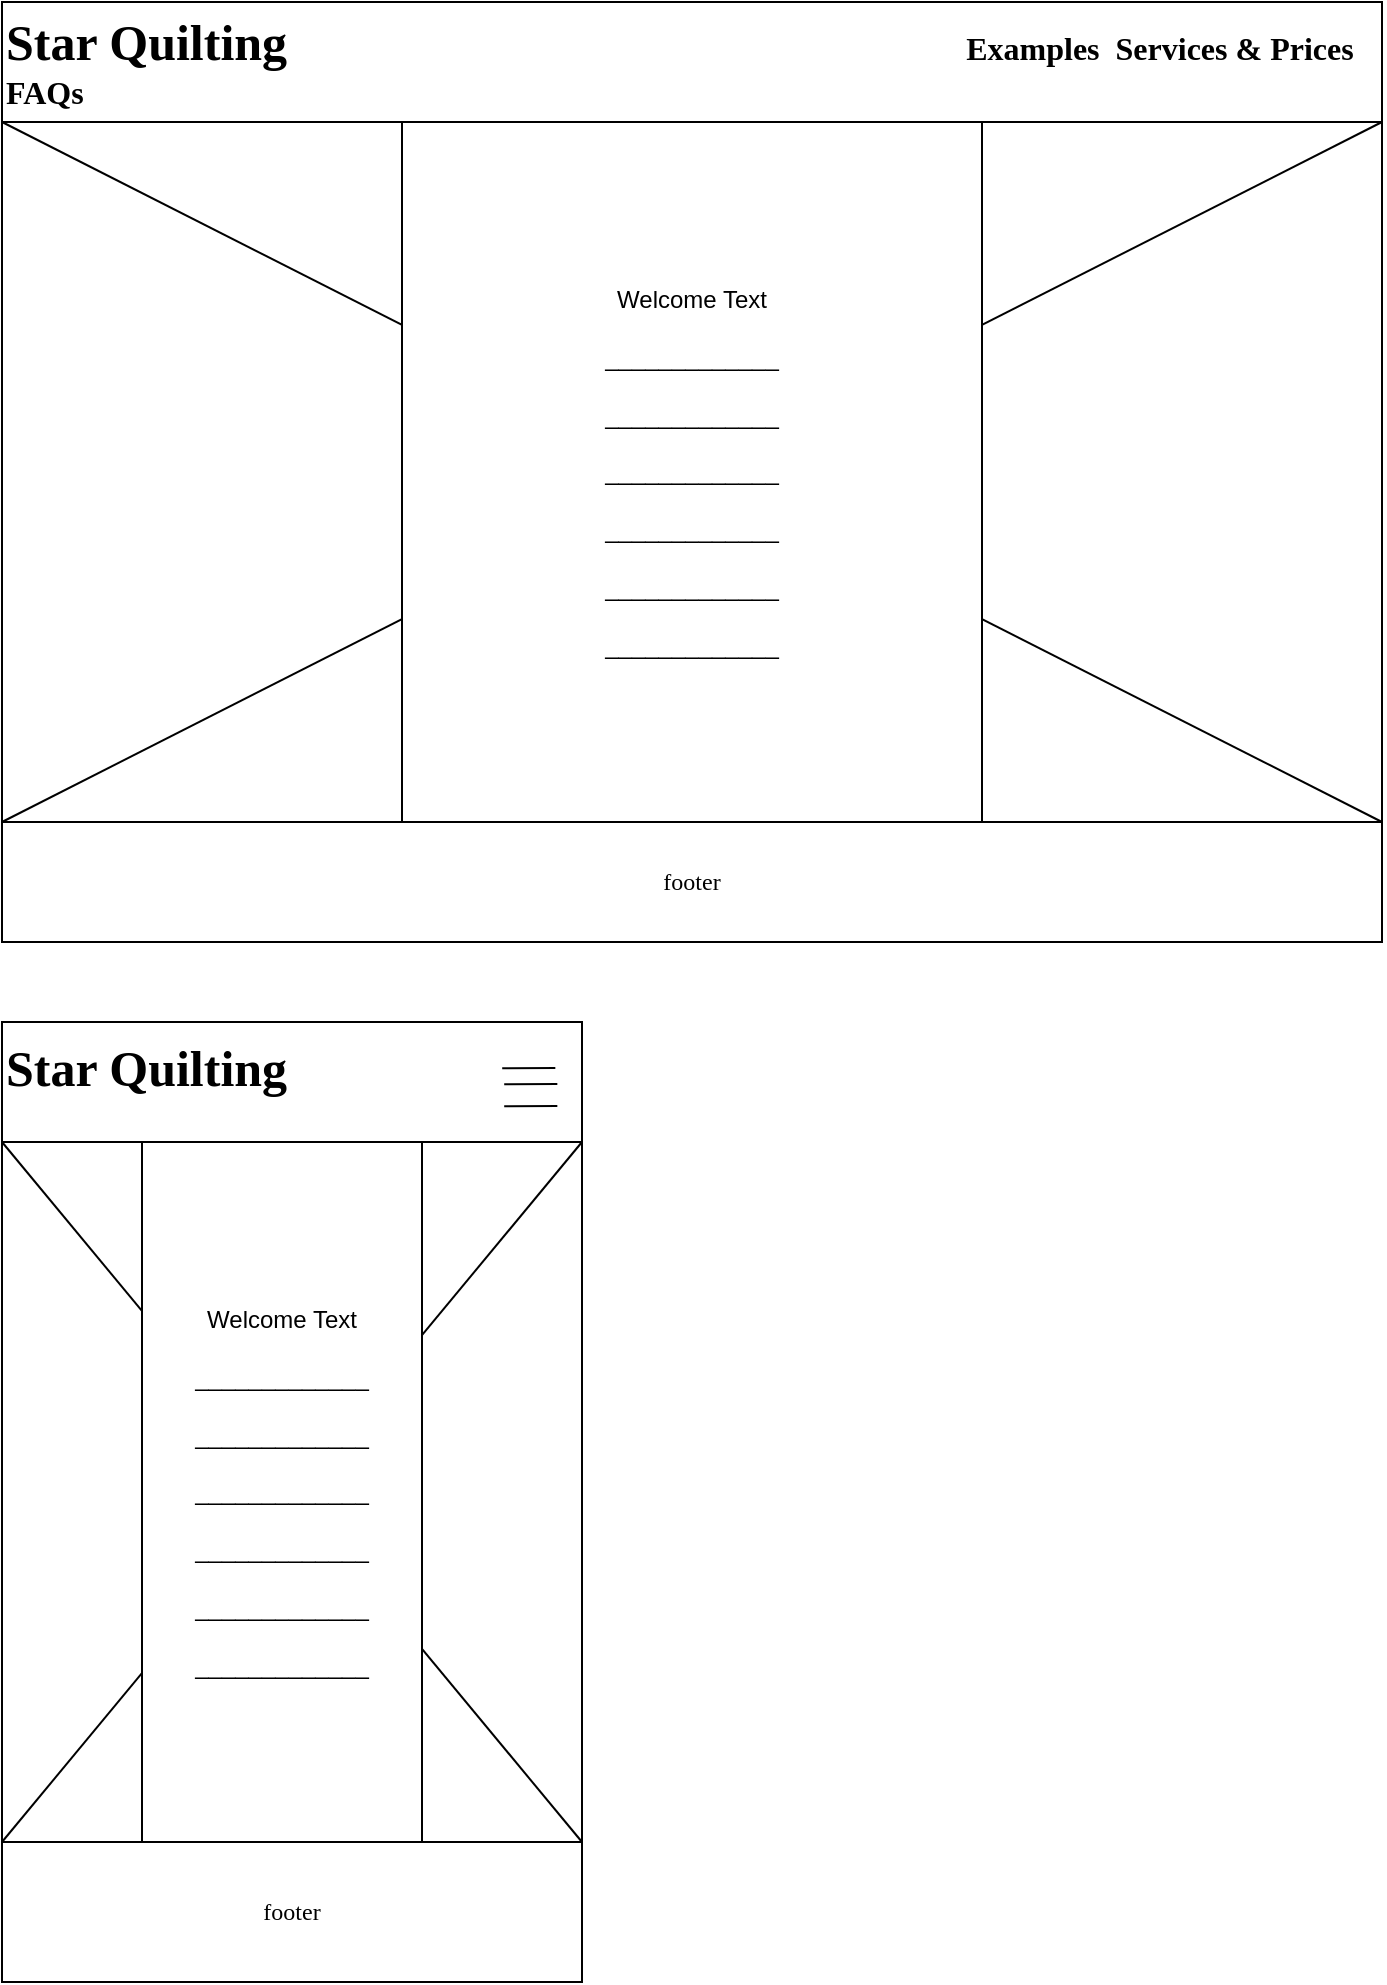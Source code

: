 <mxfile version="26.1.1">
  <diagram name="Page-1" id="3znvp0kV9uD54waKsmK7">
    <mxGraphModel dx="1434" dy="819" grid="1" gridSize="10" guides="1" tooltips="1" connect="1" arrows="1" fold="1" page="1" pageScale="1" pageWidth="850" pageHeight="1100" math="0" shadow="0">
      <root>
        <mxCell id="0" />
        <mxCell id="1" parent="0" />
        <mxCell id="z06ajJAX9lodbt0FoSjz-1" value="&lt;div style=&quot;&quot;&gt;&lt;span style=&quot;font-size: 25px;&quot;&gt;&lt;b&gt;&lt;font face=&quot;Shadows Into Light&quot;&gt;Star Quilting&lt;/font&gt;&lt;/b&gt;&lt;/span&gt;&lt;span style=&quot;background-color: transparent; color: light-dark(rgb(0, 0, 0), rgb(255, 255, 255)); white-space: pre;&quot;&gt;&#x9;&lt;/span&gt;&lt;span style=&quot;background-color: transparent; color: light-dark(rgb(0, 0, 0), rgb(255, 255, 255)); white-space: pre;&quot;&gt;&#x9;&lt;/span&gt;&lt;span style=&quot;background-color: transparent; color: light-dark(rgb(0, 0, 0), rgb(255, 255, 255)); white-space: pre;&quot;&gt;&#x9;&lt;/span&gt;&lt;span style=&quot;background-color: transparent; color: light-dark(rgb(0, 0, 0), rgb(255, 255, 255)); white-space: pre;&quot;&gt;&#x9;&lt;/span&gt;&lt;span style=&quot;background-color: transparent; color: light-dark(rgb(0, 0, 0), rgb(255, 255, 255)); white-space: pre;&quot;&gt;&#x9;&lt;/span&gt;&lt;span style=&quot;background-color: transparent; color: light-dark(rgb(0, 0, 0), rgb(255, 255, 255)); white-space: pre;&quot;&gt;&#x9;&lt;/span&gt;&lt;span style=&quot;background-color: transparent; color: light-dark(rgb(0, 0, 0), rgb(255, 255, 255)); white-space: pre;&quot;&gt;&#x9;&lt;/span&gt;&lt;span style=&quot;background-color: transparent; color: light-dark(rgb(0, 0, 0), rgb(255, 255, 255)); white-space: pre;&quot;&gt;&#x9;&lt;/span&gt;&lt;span style=&quot;background-color: transparent; color: light-dark(rgb(0, 0, 0), rgb(255, 255, 255)); white-space: pre;&quot;&gt;&#x9;&lt;/span&gt;&lt;span style=&quot;background-color: transparent; color: light-dark(rgb(0, 0, 0), rgb(255, 255, 255)); white-space: pre;&quot;&gt;&#x9;&lt;/span&gt;&lt;span style=&quot;background-color: transparent; color: light-dark(rgb(0, 0, 0), rgb(255, 255, 255)); white-space: pre;&quot;&gt;&#x9;&lt;/span&gt;&lt;span style=&quot;background-color: transparent; color: light-dark(rgb(0, 0, 0), rgb(255, 255, 255)); white-space: pre;&quot;&gt;&#x9;&lt;span style=&quot;white-space: pre;&quot;&gt;&#x9;&lt;/span&gt;&lt;/span&gt;&lt;span style=&quot;background-color: transparent; color: light-dark(rgb(0, 0, 0), rgb(255, 255, 255));&quot;&gt;&lt;font style=&quot;font-size: 16px;&quot; data-font-src=&quot;https://fonts.googleapis.com/css?family=Shadows+Into+Light&quot; face=&quot;Shadows Into Light&quot;&gt;&lt;b&gt;Examples&amp;nbsp; Services &amp;amp; Prices&amp;nbsp; &amp;nbsp; FAQs&lt;/b&gt;&lt;/font&gt;&lt;/span&gt;&lt;/div&gt;" style="rounded=0;whiteSpace=wrap;html=1;align=left;" vertex="1" parent="1">
          <mxGeometry x="80" y="120" width="690" height="60" as="geometry" />
        </mxCell>
        <mxCell id="z06ajJAX9lodbt0FoSjz-2" value="Image" style="rounded=0;whiteSpace=wrap;html=1;" vertex="1" parent="1">
          <mxGeometry x="80" y="180" width="690" height="350" as="geometry" />
        </mxCell>
        <mxCell id="z06ajJAX9lodbt0FoSjz-3" value="" style="endArrow=none;html=1;rounded=0;entryX=1;entryY=0;entryDx=0;entryDy=0;exitX=0;exitY=1;exitDx=0;exitDy=0;" edge="1" parent="1" source="z06ajJAX9lodbt0FoSjz-2" target="z06ajJAX9lodbt0FoSjz-2">
          <mxGeometry width="50" height="50" relative="1" as="geometry">
            <mxPoint x="440" y="470" as="sourcePoint" />
            <mxPoint x="490" y="420" as="targetPoint" />
          </mxGeometry>
        </mxCell>
        <mxCell id="z06ajJAX9lodbt0FoSjz-4" value="" style="endArrow=none;html=1;rounded=0;entryX=1;entryY=1;entryDx=0;entryDy=0;exitX=0;exitY=0;exitDx=0;exitDy=0;" edge="1" parent="1" source="z06ajJAX9lodbt0FoSjz-2" target="z06ajJAX9lodbt0FoSjz-2">
          <mxGeometry width="50" height="50" relative="1" as="geometry">
            <mxPoint x="90" y="540" as="sourcePoint" />
            <mxPoint x="780" y="190" as="targetPoint" />
          </mxGeometry>
        </mxCell>
        <mxCell id="z06ajJAX9lodbt0FoSjz-5" value="&lt;font data-font-src=&quot;https://fonts.googleapis.com/css?family=Shadows+Into+Light&quot; face=&quot;Shadows Into Light&quot;&gt;footer&lt;/font&gt;" style="rounded=0;whiteSpace=wrap;html=1;align=center;" vertex="1" parent="1">
          <mxGeometry x="80" y="530" width="690" height="60" as="geometry" />
        </mxCell>
        <mxCell id="z06ajJAX9lodbt0FoSjz-6" value="Welcome Text&lt;div&gt;&lt;br&gt;&lt;/div&gt;&lt;div&gt;_____________&lt;/div&gt;&lt;div&gt;&lt;br class=&quot;Apple-interchange-newline&quot;&gt;_____________&lt;/div&gt;&lt;div&gt;&lt;br class=&quot;Apple-interchange-newline&quot;&gt;_____________&lt;/div&gt;&lt;div&gt;&lt;br class=&quot;Apple-interchange-newline&quot;&gt;_____________&lt;/div&gt;&lt;div&gt;&lt;br class=&quot;Apple-interchange-newline&quot;&gt;_____________&lt;/div&gt;&lt;div&gt;&lt;br class=&quot;Apple-interchange-newline&quot;&gt;_____________&lt;/div&gt;" style="rounded=0;whiteSpace=wrap;html=1;" vertex="1" parent="1">
          <mxGeometry x="280" y="180" width="290" height="350" as="geometry" />
        </mxCell>
        <mxCell id="z06ajJAX9lodbt0FoSjz-10" value="&lt;div style=&quot;&quot;&gt;&lt;span style=&quot;font-size: 25px;&quot;&gt;&lt;b&gt;&lt;font face=&quot;Shadows Into Light&quot;&gt;Star Quilting&lt;/font&gt;&lt;/b&gt;&lt;/span&gt;&lt;span style=&quot;background-color: transparent; color: light-dark(rgb(0, 0, 0), rgb(255, 255, 255)); white-space: pre;&quot;&gt;&#x9;&lt;/span&gt;&lt;span style=&quot;background-color: transparent; color: light-dark(rgb(0, 0, 0), rgb(255, 255, 255)); white-space: pre;&quot;&gt;&#x9;&lt;/span&gt;&lt;span style=&quot;background-color: transparent; color: light-dark(rgb(0, 0, 0), rgb(255, 255, 255)); white-space: pre;&quot;&gt;&#x9;&lt;/span&gt;&lt;span style=&quot;background-color: transparent; color: light-dark(rgb(0, 0, 0), rgb(255, 255, 255)); white-space: pre;&quot;&gt;&#x9;&lt;/span&gt;&lt;span style=&quot;background-color: transparent; color: light-dark(rgb(0, 0, 0), rgb(255, 255, 255)); white-space: pre;&quot;&gt;&#x9;&lt;/span&gt;&lt;span style=&quot;background-color: transparent; color: light-dark(rgb(0, 0, 0), rgb(255, 255, 255)); white-space: pre;&quot;&gt;&#x9;&lt;/span&gt;&lt;span style=&quot;background-color: transparent; color: light-dark(rgb(0, 0, 0), rgb(255, 255, 255)); white-space: pre;&quot;&gt;&#x9;&lt;/span&gt;&lt;/div&gt;" style="rounded=0;whiteSpace=wrap;html=1;align=left;" vertex="1" parent="1">
          <mxGeometry x="80" y="630" width="290" height="60" as="geometry" />
        </mxCell>
        <mxCell id="z06ajJAX9lodbt0FoSjz-11" value="Image" style="rounded=0;whiteSpace=wrap;html=1;" vertex="1" parent="1">
          <mxGeometry x="80" y="690" width="290" height="350" as="geometry" />
        </mxCell>
        <mxCell id="z06ajJAX9lodbt0FoSjz-12" value="" style="endArrow=none;html=1;rounded=0;entryX=1;entryY=0;entryDx=0;entryDy=0;exitX=0;exitY=1;exitDx=0;exitDy=0;" edge="1" parent="1" source="z06ajJAX9lodbt0FoSjz-11" target="z06ajJAX9lodbt0FoSjz-11">
          <mxGeometry width="50" height="50" relative="1" as="geometry">
            <mxPoint x="440" y="980" as="sourcePoint" />
            <mxPoint x="490" y="930" as="targetPoint" />
          </mxGeometry>
        </mxCell>
        <mxCell id="z06ajJAX9lodbt0FoSjz-13" value="" style="endArrow=none;html=1;rounded=0;entryX=1;entryY=1;entryDx=0;entryDy=0;exitX=0;exitY=0;exitDx=0;exitDy=0;" edge="1" parent="1" source="z06ajJAX9lodbt0FoSjz-11" target="z06ajJAX9lodbt0FoSjz-11">
          <mxGeometry width="50" height="50" relative="1" as="geometry">
            <mxPoint x="90" y="1050" as="sourcePoint" />
            <mxPoint x="780" y="700" as="targetPoint" />
          </mxGeometry>
        </mxCell>
        <mxCell id="z06ajJAX9lodbt0FoSjz-14" value="&lt;font data-font-src=&quot;https://fonts.googleapis.com/css?family=Shadows+Into+Light&quot; face=&quot;Shadows Into Light&quot;&gt;footer&lt;/font&gt;" style="rounded=0;whiteSpace=wrap;html=1;align=center;" vertex="1" parent="1">
          <mxGeometry x="80" y="1040" width="290" height="70" as="geometry" />
        </mxCell>
        <mxCell id="z06ajJAX9lodbt0FoSjz-15" value="Welcome Text&lt;div&gt;&lt;br&gt;&lt;/div&gt;&lt;div&gt;_____________&lt;/div&gt;&lt;div&gt;&lt;br class=&quot;Apple-interchange-newline&quot;&gt;_____________&lt;/div&gt;&lt;div&gt;&lt;br class=&quot;Apple-interchange-newline&quot;&gt;_____________&lt;/div&gt;&lt;div&gt;&lt;br class=&quot;Apple-interchange-newline&quot;&gt;_____________&lt;/div&gt;&lt;div&gt;&lt;br class=&quot;Apple-interchange-newline&quot;&gt;_____________&lt;/div&gt;&lt;div&gt;&lt;br class=&quot;Apple-interchange-newline&quot;&gt;_____________&lt;/div&gt;" style="rounded=0;whiteSpace=wrap;html=1;" vertex="1" parent="1">
          <mxGeometry x="150" y="690" width="140" height="350" as="geometry" />
        </mxCell>
        <mxCell id="z06ajJAX9lodbt0FoSjz-16" value="" style="endArrow=none;html=1;rounded=0;entryX=0.29;entryY=0.086;entryDx=0;entryDy=0;entryPerimeter=0;" edge="1" parent="1">
          <mxGeometry width="50" height="50" relative="1" as="geometry">
            <mxPoint x="356.67" y="653" as="sourcePoint" />
            <mxPoint x="330.1" y="653.1" as="targetPoint" />
          </mxGeometry>
        </mxCell>
        <mxCell id="z06ajJAX9lodbt0FoSjz-19" value="" style="endArrow=none;html=1;rounded=0;entryX=0.29;entryY=0.086;entryDx=0;entryDy=0;entryPerimeter=0;" edge="1" parent="1">
          <mxGeometry width="50" height="50" relative="1" as="geometry">
            <mxPoint x="357.67" y="661" as="sourcePoint" />
            <mxPoint x="331.1" y="661.1" as="targetPoint" />
          </mxGeometry>
        </mxCell>
        <mxCell id="z06ajJAX9lodbt0FoSjz-20" value="" style="endArrow=none;html=1;rounded=0;entryX=0.29;entryY=0.086;entryDx=0;entryDy=0;entryPerimeter=0;" edge="1" parent="1">
          <mxGeometry width="50" height="50" relative="1" as="geometry">
            <mxPoint x="357.67" y="672" as="sourcePoint" />
            <mxPoint x="331.1" y="672.1" as="targetPoint" />
          </mxGeometry>
        </mxCell>
      </root>
    </mxGraphModel>
  </diagram>
</mxfile>
